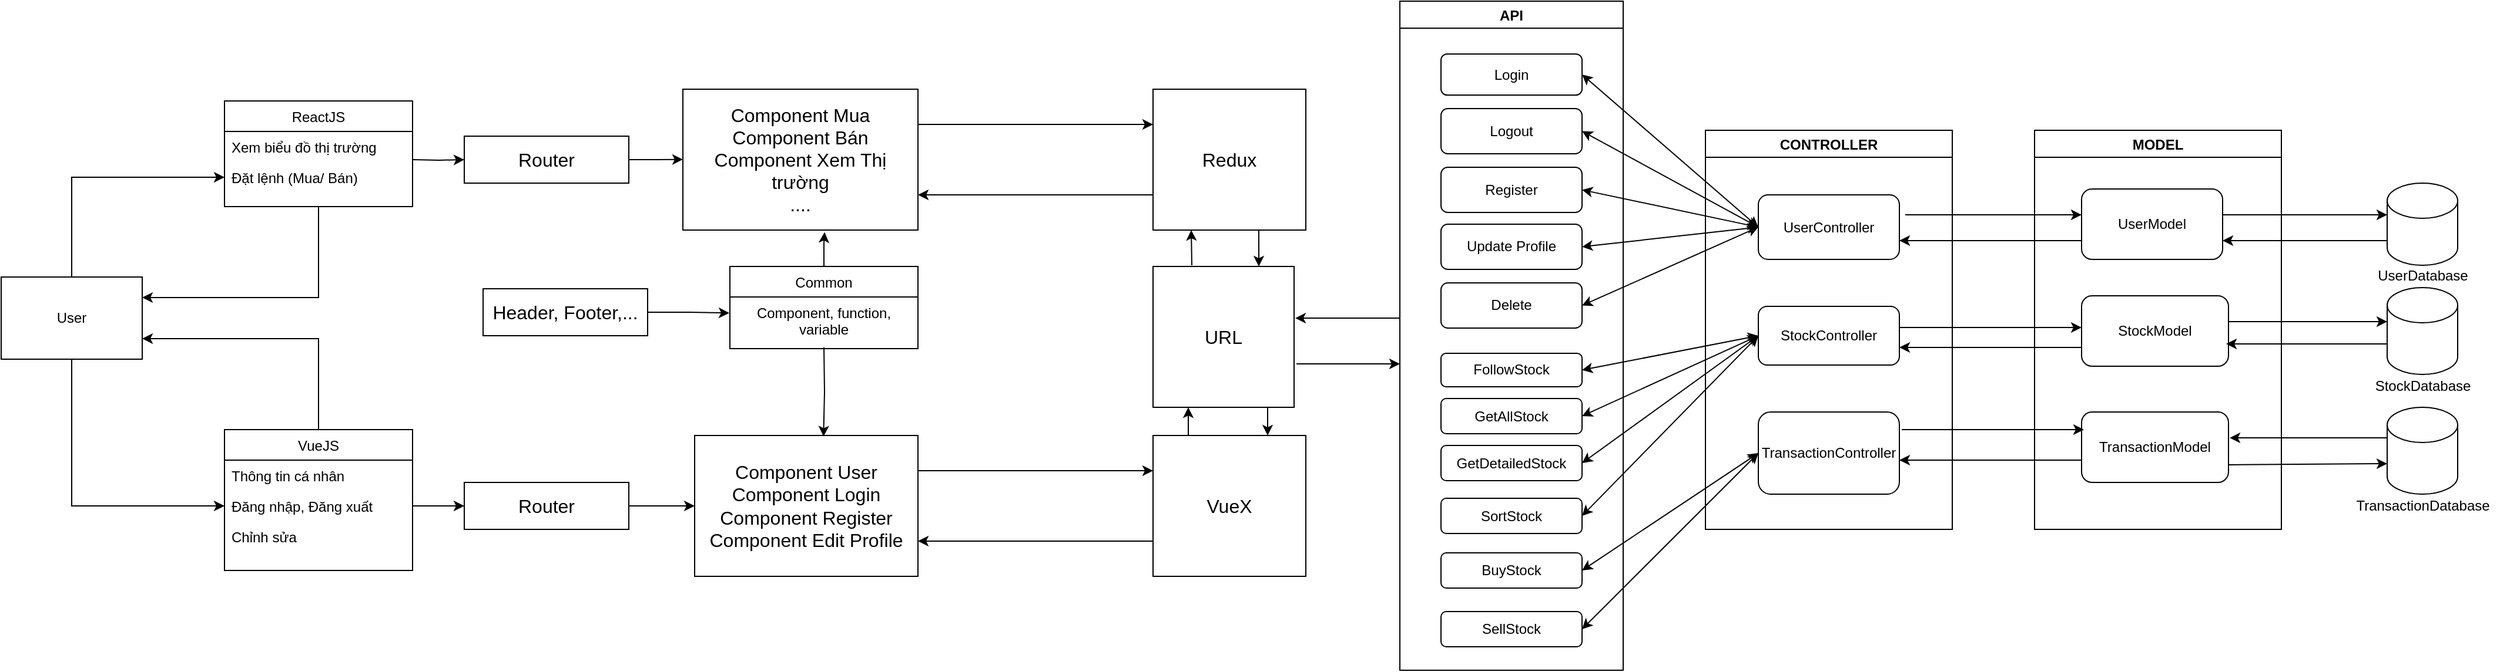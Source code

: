 <mxfile version="16.2.4" type="github">
  <diagram id="C5RBs43oDa-KdzZeNtuy" name="Page-1">
    <mxGraphModel dx="1153" dy="634" grid="1" gridSize="10" guides="1" tooltips="1" connect="1" arrows="1" fold="1" page="1" pageScale="1" pageWidth="827" pageHeight="1169" math="0" shadow="0">
      <root>
        <mxCell id="WIyWlLk6GJQsqaUBKTNV-0" />
        <mxCell id="WIyWlLk6GJQsqaUBKTNV-1" parent="WIyWlLk6GJQsqaUBKTNV-0" />
        <mxCell id="w9Ur9wNg9pxTpwQ9NegM-0" value="" style="shape=cylinder3;whiteSpace=wrap;html=1;boundedLbl=1;backgroundOutline=1;size=15;" vertex="1" parent="WIyWlLk6GJQsqaUBKTNV-1">
          <mxGeometry x="2560" y="585" width="60" height="70" as="geometry" />
        </mxCell>
        <mxCell id="w9Ur9wNg9pxTpwQ9NegM-1" value="MODEL" style="swimlane;" vertex="1" parent="WIyWlLk6GJQsqaUBKTNV-1">
          <mxGeometry x="2260" y="540" width="210" height="340" as="geometry" />
        </mxCell>
        <mxCell id="w9Ur9wNg9pxTpwQ9NegM-2" value="UserModel" style="rounded=1;whiteSpace=wrap;html=1;" vertex="1" parent="w9Ur9wNg9pxTpwQ9NegM-1">
          <mxGeometry x="40" y="50" width="120" height="60" as="geometry" />
        </mxCell>
        <mxCell id="w9Ur9wNg9pxTpwQ9NegM-3" value="StockModel" style="rounded=1;whiteSpace=wrap;html=1;" vertex="1" parent="w9Ur9wNg9pxTpwQ9NegM-1">
          <mxGeometry x="40" y="141" width="125" height="60" as="geometry" />
        </mxCell>
        <mxCell id="w9Ur9wNg9pxTpwQ9NegM-4" value="TransactionModel" style="rounded=1;whiteSpace=wrap;html=1;" vertex="1" parent="w9Ur9wNg9pxTpwQ9NegM-1">
          <mxGeometry x="40" y="240" width="125" height="60" as="geometry" />
        </mxCell>
        <mxCell id="w9Ur9wNg9pxTpwQ9NegM-5" value="CONTROLLER" style="swimlane;" vertex="1" parent="WIyWlLk6GJQsqaUBKTNV-1">
          <mxGeometry x="1980" y="540" width="210" height="340" as="geometry" />
        </mxCell>
        <mxCell id="w9Ur9wNg9pxTpwQ9NegM-6" value="UserController" style="rounded=1;whiteSpace=wrap;html=1;" vertex="1" parent="w9Ur9wNg9pxTpwQ9NegM-5">
          <mxGeometry x="45" y="55" width="120" height="55" as="geometry" />
        </mxCell>
        <mxCell id="w9Ur9wNg9pxTpwQ9NegM-7" value="StockController" style="rounded=1;whiteSpace=wrap;html=1;" vertex="1" parent="w9Ur9wNg9pxTpwQ9NegM-5">
          <mxGeometry x="45" y="150" width="120" height="50" as="geometry" />
        </mxCell>
        <mxCell id="w9Ur9wNg9pxTpwQ9NegM-8" value="" style="endArrow=classic;html=1;rounded=0;exitX=1;exitY=0.5;exitDx=0;exitDy=0;" edge="1" parent="w9Ur9wNg9pxTpwQ9NegM-5">
          <mxGeometry width="50" height="50" relative="1" as="geometry">
            <mxPoint x="165" y="168" as="sourcePoint" />
            <mxPoint x="320" y="168" as="targetPoint" />
          </mxGeometry>
        </mxCell>
        <mxCell id="w9Ur9wNg9pxTpwQ9NegM-9" value="TransactionController&lt;br&gt;" style="rounded=1;whiteSpace=wrap;html=1;" vertex="1" parent="w9Ur9wNg9pxTpwQ9NegM-5">
          <mxGeometry x="45" y="240" width="120" height="70" as="geometry" />
        </mxCell>
        <mxCell id="w9Ur9wNg9pxTpwQ9NegM-10" value="" style="endArrow=classic;html=1;rounded=0;entryX=0;entryY=0.5;entryDx=0;entryDy=0;entryPerimeter=0;exitX=1;exitY=0.5;exitDx=0;exitDy=0;" edge="1" parent="WIyWlLk6GJQsqaUBKTNV-1">
          <mxGeometry width="50" height="50" relative="1" as="geometry">
            <mxPoint x="2420" y="612" as="sourcePoint" />
            <mxPoint x="2560" y="612" as="targetPoint" />
          </mxGeometry>
        </mxCell>
        <mxCell id="w9Ur9wNg9pxTpwQ9NegM-11" value="" style="endArrow=classic;html=1;rounded=0;exitX=1;exitY=0.5;exitDx=0;exitDy=0;" edge="1" parent="WIyWlLk6GJQsqaUBKTNV-1">
          <mxGeometry width="50" height="50" relative="1" as="geometry">
            <mxPoint x="2425" y="703" as="sourcePoint" />
            <mxPoint x="2560" y="703" as="targetPoint" />
          </mxGeometry>
        </mxCell>
        <mxCell id="w9Ur9wNg9pxTpwQ9NegM-12" value="" style="endArrow=classic;html=1;rounded=0;entryX=0;entryY=0.5;entryDx=0;entryDy=0;" edge="1" parent="WIyWlLk6GJQsqaUBKTNV-1">
          <mxGeometry width="50" height="50" relative="1" as="geometry">
            <mxPoint x="2150" y="612" as="sourcePoint" />
            <mxPoint x="2300" y="612" as="targetPoint" />
            <Array as="points" />
          </mxGeometry>
        </mxCell>
        <mxCell id="w9Ur9wNg9pxTpwQ9NegM-13" value="API" style="swimlane;startSize=23;" vertex="1" parent="WIyWlLk6GJQsqaUBKTNV-1">
          <mxGeometry x="1720" y="430" width="190" height="570" as="geometry" />
        </mxCell>
        <mxCell id="w9Ur9wNg9pxTpwQ9NegM-14" value="Login&lt;br&gt;" style="rounded=1;whiteSpace=wrap;html=1;" vertex="1" parent="w9Ur9wNg9pxTpwQ9NegM-13">
          <mxGeometry x="35" y="45" width="120" height="35" as="geometry" />
        </mxCell>
        <mxCell id="w9Ur9wNg9pxTpwQ9NegM-15" value="Logout" style="rounded=1;whiteSpace=wrap;html=1;" vertex="1" parent="w9Ur9wNg9pxTpwQ9NegM-13">
          <mxGeometry x="35" y="91.5" width="120" height="38.5" as="geometry" />
        </mxCell>
        <mxCell id="w9Ur9wNg9pxTpwQ9NegM-16" value="Register&lt;br&gt;" style="rounded=1;whiteSpace=wrap;html=1;" vertex="1" parent="w9Ur9wNg9pxTpwQ9NegM-13">
          <mxGeometry x="35" y="141.5" width="120" height="38.5" as="geometry" />
        </mxCell>
        <mxCell id="w9Ur9wNg9pxTpwQ9NegM-17" value="FollowStock" style="rounded=1;whiteSpace=wrap;html=1;" vertex="1" parent="w9Ur9wNg9pxTpwQ9NegM-13">
          <mxGeometry x="35" y="300" width="120" height="28.5" as="geometry" />
        </mxCell>
        <mxCell id="w9Ur9wNg9pxTpwQ9NegM-18" value="GetAllStock" style="rounded=1;whiteSpace=wrap;html=1;" vertex="1" parent="w9Ur9wNg9pxTpwQ9NegM-13">
          <mxGeometry x="35" y="338.5" width="120" height="30" as="geometry" />
        </mxCell>
        <mxCell id="w9Ur9wNg9pxTpwQ9NegM-19" value="GetDetailedStock" style="rounded=1;whiteSpace=wrap;html=1;" vertex="1" parent="w9Ur9wNg9pxTpwQ9NegM-13">
          <mxGeometry x="35" y="378.5" width="120" height="30" as="geometry" />
        </mxCell>
        <mxCell id="w9Ur9wNg9pxTpwQ9NegM-20" value="BuyStock" style="rounded=1;whiteSpace=wrap;html=1;" vertex="1" parent="w9Ur9wNg9pxTpwQ9NegM-13">
          <mxGeometry x="35" y="470" width="120" height="30" as="geometry" />
        </mxCell>
        <mxCell id="w9Ur9wNg9pxTpwQ9NegM-21" value="SellStock&lt;br&gt;" style="rounded=1;whiteSpace=wrap;html=1;" vertex="1" parent="w9Ur9wNg9pxTpwQ9NegM-13">
          <mxGeometry x="35" y="520" width="120" height="30" as="geometry" />
        </mxCell>
        <mxCell id="w9Ur9wNg9pxTpwQ9NegM-83" value="SortStock" style="rounded=1;whiteSpace=wrap;html=1;" vertex="1" parent="w9Ur9wNg9pxTpwQ9NegM-13">
          <mxGeometry x="35" y="423.5" width="120" height="30" as="geometry" />
        </mxCell>
        <mxCell id="w9Ur9wNg9pxTpwQ9NegM-85" value="Update Profile" style="rounded=1;whiteSpace=wrap;html=1;" vertex="1" parent="w9Ur9wNg9pxTpwQ9NegM-13">
          <mxGeometry x="35" y="190" width="120" height="38.5" as="geometry" />
        </mxCell>
        <mxCell id="w9Ur9wNg9pxTpwQ9NegM-87" value="Delete" style="rounded=1;whiteSpace=wrap;html=1;" vertex="1" parent="w9Ur9wNg9pxTpwQ9NegM-13">
          <mxGeometry x="35" y="240" width="120" height="38.5" as="geometry" />
        </mxCell>
        <mxCell id="w9Ur9wNg9pxTpwQ9NegM-22" style="edgeStyle=orthogonalEdgeStyle;rounded=0;orthogonalLoop=1;jettySize=auto;html=1;entryX=1;entryY=0.25;entryDx=0;entryDy=0;fontSize=16;exitX=0.5;exitY=1;exitDx=0;exitDy=0;" edge="1" parent="WIyWlLk6GJQsqaUBKTNV-1" source="w9Ur9wNg9pxTpwQ9NegM-23" target="w9Ur9wNg9pxTpwQ9NegM-32">
          <mxGeometry relative="1" as="geometry" />
        </mxCell>
        <mxCell id="w9Ur9wNg9pxTpwQ9NegM-23" value="ReactJS" style="swimlane;fontStyle=0;align=center;verticalAlign=top;childLayout=stackLayout;horizontal=1;startSize=26;horizontalStack=0;resizeParent=1;resizeLast=0;collapsible=1;marginBottom=0;rounded=0;shadow=0;strokeWidth=1;" vertex="1" parent="WIyWlLk6GJQsqaUBKTNV-1">
          <mxGeometry x="720" y="515" width="160" height="90" as="geometry">
            <mxRectangle x="130" y="380" width="160" height="26" as="alternateBounds" />
          </mxGeometry>
        </mxCell>
        <mxCell id="w9Ur9wNg9pxTpwQ9NegM-24" value="Xem biểu đồ thị trường" style="text;align=left;verticalAlign=top;spacingLeft=4;spacingRight=4;overflow=hidden;rotatable=0;points=[[0,0.5],[1,0.5]];portConstraint=eastwest;" vertex="1" parent="w9Ur9wNg9pxTpwQ9NegM-23">
          <mxGeometry y="26" width="160" height="26" as="geometry" />
        </mxCell>
        <mxCell id="w9Ur9wNg9pxTpwQ9NegM-25" value="Đặt lệnh (Mua/ Bán)" style="text;align=left;verticalAlign=top;spacingLeft=4;spacingRight=4;overflow=hidden;rotatable=0;points=[[0,0.5],[1,0.5]];portConstraint=eastwest;rounded=0;shadow=0;html=0;" vertex="1" parent="w9Ur9wNg9pxTpwQ9NegM-23">
          <mxGeometry y="52" width="160" height="26" as="geometry" />
        </mxCell>
        <mxCell id="w9Ur9wNg9pxTpwQ9NegM-26" value="" style="edgeStyle=orthogonalEdgeStyle;rounded=0;orthogonalLoop=1;jettySize=auto;html=1;fontSize=16;entryX=0.577;entryY=0.007;entryDx=0;entryDy=0;entryPerimeter=0;" edge="1" parent="WIyWlLk6GJQsqaUBKTNV-1" target="w9Ur9wNg9pxTpwQ9NegM-54">
          <mxGeometry relative="1" as="geometry">
            <mxPoint x="1230" y="725" as="sourcePoint" />
          </mxGeometry>
        </mxCell>
        <mxCell id="w9Ur9wNg9pxTpwQ9NegM-27" style="edgeStyle=orthogonalEdgeStyle;rounded=0;orthogonalLoop=1;jettySize=auto;html=1;entryX=0.603;entryY=1.015;entryDx=0;entryDy=0;entryPerimeter=0;fontSize=16;" edge="1" parent="WIyWlLk6GJQsqaUBKTNV-1" source="w9Ur9wNg9pxTpwQ9NegM-28" target="w9Ur9wNg9pxTpwQ9NegM-46">
          <mxGeometry relative="1" as="geometry" />
        </mxCell>
        <mxCell id="w9Ur9wNg9pxTpwQ9NegM-28" value="Common&#xa;" style="swimlane;fontStyle=0;align=center;verticalAlign=top;childLayout=stackLayout;horizontal=1;startSize=26;horizontalStack=0;resizeParent=1;resizeLast=0;collapsible=1;marginBottom=0;rounded=0;shadow=0;strokeWidth=1;" vertex="1" parent="WIyWlLk6GJQsqaUBKTNV-1">
          <mxGeometry x="1150" y="656" width="160" height="70" as="geometry">
            <mxRectangle x="340" y="380" width="170" height="26" as="alternateBounds" />
          </mxGeometry>
        </mxCell>
        <mxCell id="w9Ur9wNg9pxTpwQ9NegM-29" value="Component, function,&#xa;variable&#xa;" style="text;align=center;verticalAlign=top;spacingLeft=4;spacingRight=4;overflow=hidden;rotatable=0;points=[[0,0.5],[1,0.5]];portConstraint=eastwest;" vertex="1" parent="w9Ur9wNg9pxTpwQ9NegM-28">
          <mxGeometry y="26" width="160" height="44" as="geometry" />
        </mxCell>
        <mxCell id="w9Ur9wNg9pxTpwQ9NegM-30" style="edgeStyle=orthogonalEdgeStyle;rounded=0;orthogonalLoop=1;jettySize=auto;html=1;entryX=0;entryY=0.5;entryDx=0;entryDy=0;fontSize=16;" edge="1" parent="WIyWlLk6GJQsqaUBKTNV-1" source="w9Ur9wNg9pxTpwQ9NegM-32" target="w9Ur9wNg9pxTpwQ9NegM-36">
          <mxGeometry relative="1" as="geometry" />
        </mxCell>
        <mxCell id="w9Ur9wNg9pxTpwQ9NegM-31" style="edgeStyle=orthogonalEdgeStyle;rounded=0;orthogonalLoop=1;jettySize=auto;html=1;entryX=0;entryY=0.5;entryDx=0;entryDy=0;fontSize=16;" edge="1" parent="WIyWlLk6GJQsqaUBKTNV-1" source="w9Ur9wNg9pxTpwQ9NegM-32" target="w9Ur9wNg9pxTpwQ9NegM-25">
          <mxGeometry relative="1" as="geometry" />
        </mxCell>
        <mxCell id="w9Ur9wNg9pxTpwQ9NegM-32" value="User" style="rounded=0;whiteSpace=wrap;html=1;" vertex="1" parent="WIyWlLk6GJQsqaUBKTNV-1">
          <mxGeometry x="530" y="665" width="120" height="70" as="geometry" />
        </mxCell>
        <mxCell id="w9Ur9wNg9pxTpwQ9NegM-33" style="edgeStyle=orthogonalEdgeStyle;rounded=0;orthogonalLoop=1;jettySize=auto;html=1;entryX=1;entryY=0.75;entryDx=0;entryDy=0;fontSize=16;exitX=0.5;exitY=0;exitDx=0;exitDy=0;" edge="1" parent="WIyWlLk6GJQsqaUBKTNV-1" source="w9Ur9wNg9pxTpwQ9NegM-34" target="w9Ur9wNg9pxTpwQ9NegM-32">
          <mxGeometry relative="1" as="geometry" />
        </mxCell>
        <mxCell id="w9Ur9wNg9pxTpwQ9NegM-34" value="VueJS" style="swimlane;fontStyle=0;align=center;verticalAlign=top;childLayout=stackLayout;horizontal=1;startSize=26;horizontalStack=0;resizeParent=1;resizeLast=0;collapsible=1;marginBottom=0;rounded=0;shadow=0;strokeWidth=1;" vertex="1" parent="WIyWlLk6GJQsqaUBKTNV-1">
          <mxGeometry x="720" y="795" width="160" height="120" as="geometry">
            <mxRectangle x="130" y="380" width="160" height="26" as="alternateBounds" />
          </mxGeometry>
        </mxCell>
        <mxCell id="w9Ur9wNg9pxTpwQ9NegM-35" value="Thông tin cá nhân" style="text;align=left;verticalAlign=top;spacingLeft=4;spacingRight=4;overflow=hidden;rotatable=0;points=[[0,0.5],[1,0.5]];portConstraint=eastwest;" vertex="1" parent="w9Ur9wNg9pxTpwQ9NegM-34">
          <mxGeometry y="26" width="160" height="26" as="geometry" />
        </mxCell>
        <mxCell id="w9Ur9wNg9pxTpwQ9NegM-36" value="Đăng nhập, Đăng xuất&#xa;" style="text;align=left;verticalAlign=top;spacingLeft=4;spacingRight=4;overflow=hidden;rotatable=0;points=[[0,0.5],[1,0.5]];portConstraint=eastwest;rounded=0;shadow=0;html=0;" vertex="1" parent="w9Ur9wNg9pxTpwQ9NegM-34">
          <mxGeometry y="52" width="160" height="26" as="geometry" />
        </mxCell>
        <mxCell id="w9Ur9wNg9pxTpwQ9NegM-37" value="Chỉnh sửa" style="text;align=left;verticalAlign=top;spacingLeft=4;spacingRight=4;overflow=hidden;rotatable=0;points=[[0,0.5],[1,0.5]];portConstraint=eastwest;rounded=0;shadow=0;html=0;" vertex="1" parent="w9Ur9wNg9pxTpwQ9NegM-34">
          <mxGeometry y="78" width="160" height="26" as="geometry" />
        </mxCell>
        <mxCell id="w9Ur9wNg9pxTpwQ9NegM-38" style="edgeStyle=orthogonalEdgeStyle;rounded=0;orthogonalLoop=1;jettySize=auto;html=1;entryX=-0.003;entryY=0.31;entryDx=0;entryDy=0;fontSize=16;entryPerimeter=0;" edge="1" parent="WIyWlLk6GJQsqaUBKTNV-1" source="w9Ur9wNg9pxTpwQ9NegM-39" target="w9Ur9wNg9pxTpwQ9NegM-29">
          <mxGeometry relative="1" as="geometry" />
        </mxCell>
        <mxCell id="w9Ur9wNg9pxTpwQ9NegM-39" value="Header, Footer,...&lt;br&gt;" style="rounded=0;whiteSpace=wrap;html=1;fontSize=16;" vertex="1" parent="WIyWlLk6GJQsqaUBKTNV-1">
          <mxGeometry x="940" y="675" width="140" height="40" as="geometry" />
        </mxCell>
        <mxCell id="w9Ur9wNg9pxTpwQ9NegM-40" style="edgeStyle=orthogonalEdgeStyle;rounded=0;orthogonalLoop=1;jettySize=auto;html=1;exitX=1;exitY=0.5;exitDx=0;exitDy=0;fontSize=16;" edge="1" parent="WIyWlLk6GJQsqaUBKTNV-1" source="w9Ur9wNg9pxTpwQ9NegM-41">
          <mxGeometry relative="1" as="geometry">
            <mxPoint x="1110" y="564.833" as="targetPoint" />
          </mxGeometry>
        </mxCell>
        <mxCell id="w9Ur9wNg9pxTpwQ9NegM-41" value="Router" style="rounded=0;whiteSpace=wrap;html=1;fontSize=16;" vertex="1" parent="WIyWlLk6GJQsqaUBKTNV-1">
          <mxGeometry x="924" y="545" width="140" height="40" as="geometry" />
        </mxCell>
        <mxCell id="w9Ur9wNg9pxTpwQ9NegM-42" style="edgeStyle=orthogonalEdgeStyle;rounded=0;orthogonalLoop=1;jettySize=auto;html=1;entryX=0;entryY=0.5;entryDx=0;entryDy=0;fontSize=16;" edge="1" parent="WIyWlLk6GJQsqaUBKTNV-1" target="w9Ur9wNg9pxTpwQ9NegM-41">
          <mxGeometry relative="1" as="geometry">
            <mxPoint x="880" y="565" as="sourcePoint" />
          </mxGeometry>
        </mxCell>
        <mxCell id="w9Ur9wNg9pxTpwQ9NegM-43" style="edgeStyle=orthogonalEdgeStyle;rounded=0;orthogonalLoop=1;jettySize=auto;html=1;entryX=0;entryY=0.5;entryDx=0;entryDy=0;fontSize=16;" edge="1" parent="WIyWlLk6GJQsqaUBKTNV-1" source="w9Ur9wNg9pxTpwQ9NegM-44" target="w9Ur9wNg9pxTpwQ9NegM-54">
          <mxGeometry relative="1" as="geometry" />
        </mxCell>
        <mxCell id="w9Ur9wNg9pxTpwQ9NegM-44" value="Router" style="rounded=0;whiteSpace=wrap;html=1;fontSize=16;" vertex="1" parent="WIyWlLk6GJQsqaUBKTNV-1">
          <mxGeometry x="924" y="840" width="140" height="40" as="geometry" />
        </mxCell>
        <mxCell id="w9Ur9wNg9pxTpwQ9NegM-45" value="" style="edgeStyle=orthogonalEdgeStyle;rounded=0;orthogonalLoop=1;jettySize=auto;html=1;fontSize=16;exitX=1;exitY=0.25;exitDx=0;exitDy=0;entryX=0;entryY=0.25;entryDx=0;entryDy=0;" edge="1" parent="WIyWlLk6GJQsqaUBKTNV-1" source="w9Ur9wNg9pxTpwQ9NegM-46" target="w9Ur9wNg9pxTpwQ9NegM-49">
          <mxGeometry relative="1" as="geometry" />
        </mxCell>
        <mxCell id="w9Ur9wNg9pxTpwQ9NegM-46" value="Component Mua&lt;br&gt;Component Bán&lt;br&gt;Component Xem Thị trường&lt;br&gt;....&lt;br&gt;" style="rounded=0;whiteSpace=wrap;html=1;fontSize=16;" vertex="1" parent="WIyWlLk6GJQsqaUBKTNV-1">
          <mxGeometry x="1110" y="505" width="200" height="120" as="geometry" />
        </mxCell>
        <mxCell id="w9Ur9wNg9pxTpwQ9NegM-47" style="edgeStyle=orthogonalEdgeStyle;rounded=0;orthogonalLoop=1;jettySize=auto;html=1;entryX=1;entryY=0.75;entryDx=0;entryDy=0;fontSize=16;exitX=0;exitY=0.75;exitDx=0;exitDy=0;" edge="1" parent="WIyWlLk6GJQsqaUBKTNV-1" source="w9Ur9wNg9pxTpwQ9NegM-49" target="w9Ur9wNg9pxTpwQ9NegM-46">
          <mxGeometry relative="1" as="geometry" />
        </mxCell>
        <mxCell id="w9Ur9wNg9pxTpwQ9NegM-48" style="edgeStyle=orthogonalEdgeStyle;rounded=0;orthogonalLoop=1;jettySize=auto;html=1;entryX=0.75;entryY=0;entryDx=0;entryDy=0;fontSize=16;exitX=0.75;exitY=1;exitDx=0;exitDy=0;" edge="1" parent="WIyWlLk6GJQsqaUBKTNV-1" source="w9Ur9wNg9pxTpwQ9NegM-49" target="w9Ur9wNg9pxTpwQ9NegM-52">
          <mxGeometry relative="1" as="geometry" />
        </mxCell>
        <mxCell id="w9Ur9wNg9pxTpwQ9NegM-49" value="Redux" style="rounded=0;whiteSpace=wrap;html=1;fontSize=16;" vertex="1" parent="WIyWlLk6GJQsqaUBKTNV-1">
          <mxGeometry x="1510" y="505" width="130" height="120" as="geometry" />
        </mxCell>
        <mxCell id="w9Ur9wNg9pxTpwQ9NegM-50" style="edgeStyle=orthogonalEdgeStyle;rounded=0;orthogonalLoop=1;jettySize=auto;html=1;entryX=0.75;entryY=0;entryDx=0;entryDy=0;fontSize=16;exitX=0.75;exitY=1;exitDx=0;exitDy=0;" edge="1" parent="WIyWlLk6GJQsqaUBKTNV-1" source="w9Ur9wNg9pxTpwQ9NegM-52" target="w9Ur9wNg9pxTpwQ9NegM-57">
          <mxGeometry relative="1" as="geometry" />
        </mxCell>
        <mxCell id="w9Ur9wNg9pxTpwQ9NegM-51" style="edgeStyle=orthogonalEdgeStyle;rounded=0;orthogonalLoop=1;jettySize=auto;html=1;entryX=0.25;entryY=1;entryDx=0;entryDy=0;fontSize=16;" edge="1" parent="WIyWlLk6GJQsqaUBKTNV-1" target="w9Ur9wNg9pxTpwQ9NegM-49">
          <mxGeometry relative="1" as="geometry">
            <mxPoint x="1543" y="655" as="sourcePoint" />
          </mxGeometry>
        </mxCell>
        <mxCell id="w9Ur9wNg9pxTpwQ9NegM-52" value="URL" style="whiteSpace=wrap;html=1;aspect=fixed;fontSize=16;" vertex="1" parent="WIyWlLk6GJQsqaUBKTNV-1">
          <mxGeometry x="1510" y="656" width="120" height="120" as="geometry" />
        </mxCell>
        <mxCell id="w9Ur9wNg9pxTpwQ9NegM-53" value="" style="edgeStyle=orthogonalEdgeStyle;rounded=0;orthogonalLoop=1;jettySize=auto;html=1;fontSize=16;exitX=1;exitY=0.25;exitDx=0;exitDy=0;entryX=0;entryY=0.25;entryDx=0;entryDy=0;" edge="1" parent="WIyWlLk6GJQsqaUBKTNV-1" source="w9Ur9wNg9pxTpwQ9NegM-54" target="w9Ur9wNg9pxTpwQ9NegM-57">
          <mxGeometry relative="1" as="geometry" />
        </mxCell>
        <mxCell id="w9Ur9wNg9pxTpwQ9NegM-54" value="Component User&lt;br&gt;Component Login&lt;br&gt;Component Register&lt;br&gt;Component Edit Profile" style="rounded=0;whiteSpace=wrap;html=1;fontSize=16;" vertex="1" parent="WIyWlLk6GJQsqaUBKTNV-1">
          <mxGeometry x="1120" y="800" width="190" height="120" as="geometry" />
        </mxCell>
        <mxCell id="w9Ur9wNg9pxTpwQ9NegM-55" style="edgeStyle=orthogonalEdgeStyle;rounded=0;orthogonalLoop=1;jettySize=auto;html=1;entryX=1;entryY=0.75;entryDx=0;entryDy=0;fontSize=16;exitX=0;exitY=0.75;exitDx=0;exitDy=0;" edge="1" parent="WIyWlLk6GJQsqaUBKTNV-1" source="w9Ur9wNg9pxTpwQ9NegM-57" target="w9Ur9wNg9pxTpwQ9NegM-54">
          <mxGeometry relative="1" as="geometry" />
        </mxCell>
        <mxCell id="w9Ur9wNg9pxTpwQ9NegM-56" style="edgeStyle=orthogonalEdgeStyle;rounded=0;orthogonalLoop=1;jettySize=auto;html=1;entryX=0.25;entryY=1;entryDx=0;entryDy=0;fontSize=16;exitX=0.25;exitY=0;exitDx=0;exitDy=0;" edge="1" parent="WIyWlLk6GJQsqaUBKTNV-1" source="w9Ur9wNg9pxTpwQ9NegM-57" target="w9Ur9wNg9pxTpwQ9NegM-52">
          <mxGeometry relative="1" as="geometry" />
        </mxCell>
        <mxCell id="w9Ur9wNg9pxTpwQ9NegM-57" value="VueX" style="rounded=0;whiteSpace=wrap;html=1;fontSize=16;" vertex="1" parent="WIyWlLk6GJQsqaUBKTNV-1">
          <mxGeometry x="1510" y="800" width="130" height="120" as="geometry" />
        </mxCell>
        <mxCell id="w9Ur9wNg9pxTpwQ9NegM-58" style="edgeStyle=orthogonalEdgeStyle;rounded=0;orthogonalLoop=1;jettySize=auto;html=1;entryX=0;entryY=0.5;entryDx=0;entryDy=0;fontSize=16;" edge="1" parent="WIyWlLk6GJQsqaUBKTNV-1" source="w9Ur9wNg9pxTpwQ9NegM-36" target="w9Ur9wNg9pxTpwQ9NegM-44">
          <mxGeometry relative="1" as="geometry" />
        </mxCell>
        <mxCell id="w9Ur9wNg9pxTpwQ9NegM-59" value="" style="shape=cylinder3;whiteSpace=wrap;html=1;boundedLbl=1;backgroundOutline=1;size=15;" vertex="1" parent="WIyWlLk6GJQsqaUBKTNV-1">
          <mxGeometry x="2560" y="674" width="60" height="74" as="geometry" />
        </mxCell>
        <mxCell id="w9Ur9wNg9pxTpwQ9NegM-60" value="" style="shape=cylinder3;whiteSpace=wrap;html=1;boundedLbl=1;backgroundOutline=1;size=15;" vertex="1" parent="WIyWlLk6GJQsqaUBKTNV-1">
          <mxGeometry x="2560" y="776" width="60" height="74" as="geometry" />
        </mxCell>
        <mxCell id="w9Ur9wNg9pxTpwQ9NegM-61" value="" style="endArrow=classic;html=1;rounded=0;exitX=0;exitY=1;exitDx=0;exitDy=-15;exitPerimeter=0;" edge="1" parent="WIyWlLk6GJQsqaUBKTNV-1">
          <mxGeometry width="50" height="50" relative="1" as="geometry">
            <mxPoint x="2560" y="634" as="sourcePoint" />
            <mxPoint x="2420" y="634" as="targetPoint" />
          </mxGeometry>
        </mxCell>
        <mxCell id="w9Ur9wNg9pxTpwQ9NegM-62" value="" style="endArrow=classic;html=1;rounded=0;exitX=0;exitY=0;exitDx=0;exitDy=48;exitPerimeter=0;" edge="1" parent="WIyWlLk6GJQsqaUBKTNV-1" source="w9Ur9wNg9pxTpwQ9NegM-59">
          <mxGeometry width="50" height="50" relative="1" as="geometry">
            <mxPoint x="2553" y="722" as="sourcePoint" />
            <mxPoint x="2423" y="722" as="targetPoint" />
          </mxGeometry>
        </mxCell>
        <mxCell id="w9Ur9wNg9pxTpwQ9NegM-63" value="" style="endArrow=classic;html=1;rounded=0;exitX=0;exitY=0;exitDx=0;exitDy=26;exitPerimeter=0;entryX=1.008;entryY=0.367;entryDx=0;entryDy=0;entryPerimeter=0;" edge="1" parent="WIyWlLk6GJQsqaUBKTNV-1" source="w9Ur9wNg9pxTpwQ9NegM-60" target="w9Ur9wNg9pxTpwQ9NegM-4">
          <mxGeometry width="50" height="50" relative="1" as="geometry">
            <mxPoint x="1920" y="750" as="sourcePoint" />
            <mxPoint x="1970" y="700" as="targetPoint" />
          </mxGeometry>
        </mxCell>
        <mxCell id="w9Ur9wNg9pxTpwQ9NegM-64" value="" style="endArrow=classic;html=1;rounded=0;exitX=1;exitY=0.75;exitDx=0;exitDy=0;entryX=0;entryY=0;entryDx=0;entryDy=48;entryPerimeter=0;" edge="1" parent="WIyWlLk6GJQsqaUBKTNV-1" source="w9Ur9wNg9pxTpwQ9NegM-4" target="w9Ur9wNg9pxTpwQ9NegM-60">
          <mxGeometry width="50" height="50" relative="1" as="geometry">
            <mxPoint x="2614.04" y="840" as="sourcePoint" />
            <mxPoint x="2480" y="840.02" as="targetPoint" />
          </mxGeometry>
        </mxCell>
        <mxCell id="w9Ur9wNg9pxTpwQ9NegM-65" style="edgeStyle=orthogonalEdgeStyle;rounded=0;orthogonalLoop=1;jettySize=auto;html=1;entryX=1;entryY=0.75;entryDx=0;entryDy=0;fontSize=16;" edge="1" parent="WIyWlLk6GJQsqaUBKTNV-1">
          <mxGeometry relative="1" as="geometry">
            <mxPoint x="2300" y="634" as="sourcePoint" />
            <mxPoint x="2145" y="634" as="targetPoint" />
          </mxGeometry>
        </mxCell>
        <mxCell id="w9Ur9wNg9pxTpwQ9NegM-66" style="edgeStyle=orthogonalEdgeStyle;rounded=0;orthogonalLoop=1;jettySize=auto;html=1;entryX=1;entryY=0.75;entryDx=0;entryDy=0;fontSize=16;" edge="1" parent="WIyWlLk6GJQsqaUBKTNV-1">
          <mxGeometry relative="1" as="geometry">
            <mxPoint x="2300" y="725" as="sourcePoint" />
            <mxPoint x="2145" y="725" as="targetPoint" />
          </mxGeometry>
        </mxCell>
        <mxCell id="w9Ur9wNg9pxTpwQ9NegM-67" value="" style="endArrow=classic;html=1;rounded=0;exitX=1;exitY=0.5;exitDx=0;exitDy=0;" edge="1" parent="WIyWlLk6GJQsqaUBKTNV-1">
          <mxGeometry width="50" height="50" relative="1" as="geometry">
            <mxPoint x="2147" y="795" as="sourcePoint" />
            <mxPoint x="2302" y="795" as="targetPoint" />
          </mxGeometry>
        </mxCell>
        <mxCell id="w9Ur9wNg9pxTpwQ9NegM-68" style="edgeStyle=orthogonalEdgeStyle;rounded=0;orthogonalLoop=1;jettySize=auto;html=1;entryX=1;entryY=0.75;entryDx=0;entryDy=0;fontSize=16;" edge="1" parent="WIyWlLk6GJQsqaUBKTNV-1">
          <mxGeometry relative="1" as="geometry">
            <mxPoint x="2300" y="821" as="sourcePoint" />
            <mxPoint x="2145" y="821" as="targetPoint" />
          </mxGeometry>
        </mxCell>
        <mxCell id="w9Ur9wNg9pxTpwQ9NegM-69" value="" style="endArrow=classic;startArrow=classic;html=1;rounded=0;exitX=1;exitY=0.5;exitDx=0;exitDy=0;entryX=0;entryY=0.5;entryDx=0;entryDy=0;" edge="1" parent="WIyWlLk6GJQsqaUBKTNV-1" source="w9Ur9wNg9pxTpwQ9NegM-14" target="w9Ur9wNg9pxTpwQ9NegM-6">
          <mxGeometry width="50" height="50" relative="1" as="geometry">
            <mxPoint x="1850" y="750" as="sourcePoint" />
            <mxPoint x="2020" y="620" as="targetPoint" />
          </mxGeometry>
        </mxCell>
        <mxCell id="w9Ur9wNg9pxTpwQ9NegM-70" value="" style="endArrow=classic;startArrow=classic;html=1;rounded=0;exitX=1;exitY=0.5;exitDx=0;exitDy=0;entryX=0;entryY=0.5;entryDx=0;entryDy=0;" edge="1" parent="WIyWlLk6GJQsqaUBKTNV-1" source="w9Ur9wNg9pxTpwQ9NegM-15" target="w9Ur9wNg9pxTpwQ9NegM-6">
          <mxGeometry width="50" height="50" relative="1" as="geometry">
            <mxPoint x="1885" y="532.5" as="sourcePoint" />
            <mxPoint x="2020" y="620" as="targetPoint" />
          </mxGeometry>
        </mxCell>
        <mxCell id="w9Ur9wNg9pxTpwQ9NegM-71" value="" style="endArrow=classic;startArrow=classic;html=1;rounded=0;exitX=1;exitY=0.5;exitDx=0;exitDy=0;entryX=0;entryY=0.5;entryDx=0;entryDy=0;" edge="1" parent="WIyWlLk6GJQsqaUBKTNV-1" source="w9Ur9wNg9pxTpwQ9NegM-16" target="w9Ur9wNg9pxTpwQ9NegM-6">
          <mxGeometry width="50" height="50" relative="1" as="geometry">
            <mxPoint x="1895" y="542.5" as="sourcePoint" />
            <mxPoint x="2045" y="642.5" as="targetPoint" />
          </mxGeometry>
        </mxCell>
        <mxCell id="w9Ur9wNg9pxTpwQ9NegM-72" value="" style="endArrow=classic;startArrow=classic;html=1;rounded=0;exitX=1;exitY=0.5;exitDx=0;exitDy=0;entryX=0;entryY=0.5;entryDx=0;entryDy=0;" edge="1" parent="WIyWlLk6GJQsqaUBKTNV-1" source="w9Ur9wNg9pxTpwQ9NegM-17" target="w9Ur9wNg9pxTpwQ9NegM-7">
          <mxGeometry width="50" height="50" relative="1" as="geometry">
            <mxPoint x="1905" y="552.5" as="sourcePoint" />
            <mxPoint x="2055" y="652.5" as="targetPoint" />
          </mxGeometry>
        </mxCell>
        <mxCell id="w9Ur9wNg9pxTpwQ9NegM-73" value="" style="endArrow=classic;startArrow=classic;html=1;rounded=0;exitX=1;exitY=0.5;exitDx=0;exitDy=0;entryX=0;entryY=0.5;entryDx=0;entryDy=0;" edge="1" parent="WIyWlLk6GJQsqaUBKTNV-1" source="w9Ur9wNg9pxTpwQ9NegM-18" target="w9Ur9wNg9pxTpwQ9NegM-7">
          <mxGeometry width="50" height="50" relative="1" as="geometry">
            <mxPoint x="1915" y="562.5" as="sourcePoint" />
            <mxPoint x="2065" y="662.5" as="targetPoint" />
          </mxGeometry>
        </mxCell>
        <mxCell id="w9Ur9wNg9pxTpwQ9NegM-74" value="" style="endArrow=classic;startArrow=classic;html=1;rounded=0;exitX=1;exitY=0.5;exitDx=0;exitDy=0;entryX=0;entryY=0.5;entryDx=0;entryDy=0;" edge="1" parent="WIyWlLk6GJQsqaUBKTNV-1" source="w9Ur9wNg9pxTpwQ9NegM-19" target="w9Ur9wNg9pxTpwQ9NegM-7">
          <mxGeometry width="50" height="50" relative="1" as="geometry">
            <mxPoint x="1925" y="572.5" as="sourcePoint" />
            <mxPoint x="2075" y="672.5" as="targetPoint" />
          </mxGeometry>
        </mxCell>
        <mxCell id="w9Ur9wNg9pxTpwQ9NegM-75" value="" style="endArrow=classic;startArrow=classic;html=1;rounded=0;exitX=1;exitY=0.5;exitDx=0;exitDy=0;entryX=0;entryY=0.5;entryDx=0;entryDy=0;" edge="1" parent="WIyWlLk6GJQsqaUBKTNV-1" source="w9Ur9wNg9pxTpwQ9NegM-20" target="w9Ur9wNg9pxTpwQ9NegM-9">
          <mxGeometry width="50" height="50" relative="1" as="geometry">
            <mxPoint x="1935" y="582.5" as="sourcePoint" />
            <mxPoint x="2085" y="682.5" as="targetPoint" />
          </mxGeometry>
        </mxCell>
        <mxCell id="w9Ur9wNg9pxTpwQ9NegM-76" value="" style="endArrow=classic;startArrow=classic;html=1;rounded=0;exitX=1;exitY=0.5;exitDx=0;exitDy=0;entryX=0;entryY=0.5;entryDx=0;entryDy=0;" edge="1" parent="WIyWlLk6GJQsqaUBKTNV-1" source="w9Ur9wNg9pxTpwQ9NegM-21" target="w9Ur9wNg9pxTpwQ9NegM-9">
          <mxGeometry width="50" height="50" relative="1" as="geometry">
            <mxPoint x="1945" y="592.5" as="sourcePoint" />
            <mxPoint x="2095" y="692.5" as="targetPoint" />
          </mxGeometry>
        </mxCell>
        <mxCell id="w9Ur9wNg9pxTpwQ9NegM-77" value="" style="endArrow=classic;html=1;rounded=0;entryX=1.008;entryY=0.367;entryDx=0;entryDy=0;entryPerimeter=0;" edge="1" parent="WIyWlLk6GJQsqaUBKTNV-1" target="w9Ur9wNg9pxTpwQ9NegM-52">
          <mxGeometry width="50" height="50" relative="1" as="geometry">
            <mxPoint x="1720" y="700" as="sourcePoint" />
            <mxPoint x="1900" y="700" as="targetPoint" />
          </mxGeometry>
        </mxCell>
        <mxCell id="w9Ur9wNg9pxTpwQ9NegM-78" value="" style="endArrow=classic;html=1;rounded=0;exitX=1.017;exitY=0.692;exitDx=0;exitDy=0;exitPerimeter=0;" edge="1" parent="WIyWlLk6GJQsqaUBKTNV-1" source="w9Ur9wNg9pxTpwQ9NegM-52">
          <mxGeometry width="50" height="50" relative="1" as="geometry">
            <mxPoint x="1850" y="750" as="sourcePoint" />
            <mxPoint x="1720" y="739" as="targetPoint" />
          </mxGeometry>
        </mxCell>
        <mxCell id="w9Ur9wNg9pxTpwQ9NegM-79" value="UserDatabase&lt;br&gt;" style="text;html=1;align=center;verticalAlign=middle;resizable=0;points=[];autosize=1;strokeColor=none;fillColor=none;" vertex="1" parent="WIyWlLk6GJQsqaUBKTNV-1">
          <mxGeometry x="2545" y="654" width="90" height="20" as="geometry" />
        </mxCell>
        <mxCell id="w9Ur9wNg9pxTpwQ9NegM-80" value="StockDatabase&lt;br&gt;" style="text;html=1;align=center;verticalAlign=middle;resizable=0;points=[];autosize=1;strokeColor=none;fillColor=none;" vertex="1" parent="WIyWlLk6GJQsqaUBKTNV-1">
          <mxGeometry x="2540" y="748" width="100" height="20" as="geometry" />
        </mxCell>
        <mxCell id="w9Ur9wNg9pxTpwQ9NegM-81" value="TransactionDatabase&lt;br&gt;" style="text;html=1;align=center;verticalAlign=middle;resizable=0;points=[];autosize=1;strokeColor=none;fillColor=none;" vertex="1" parent="WIyWlLk6GJQsqaUBKTNV-1">
          <mxGeometry x="2525" y="850" width="130" height="20" as="geometry" />
        </mxCell>
        <mxCell id="w9Ur9wNg9pxTpwQ9NegM-84" value="" style="endArrow=classic;startArrow=classic;html=1;rounded=0;exitX=1;exitY=0.5;exitDx=0;exitDy=0;entryX=0;entryY=0.5;entryDx=0;entryDy=0;" edge="1" parent="WIyWlLk6GJQsqaUBKTNV-1" source="w9Ur9wNg9pxTpwQ9NegM-83" target="w9Ur9wNg9pxTpwQ9NegM-7">
          <mxGeometry width="50" height="50" relative="1" as="geometry">
            <mxPoint x="1925" y="617.5" as="sourcePoint" />
            <mxPoint x="2025" y="760" as="targetPoint" />
          </mxGeometry>
        </mxCell>
        <mxCell id="w9Ur9wNg9pxTpwQ9NegM-86" value="" style="endArrow=classic;startArrow=classic;html=1;rounded=0;exitX=1;exitY=0.5;exitDx=0;exitDy=0;entryX=0;entryY=0.5;entryDx=0;entryDy=0;" edge="1" parent="WIyWlLk6GJQsqaUBKTNV-1" source="w9Ur9wNg9pxTpwQ9NegM-85" target="w9Ur9wNg9pxTpwQ9NegM-6">
          <mxGeometry width="50" height="50" relative="1" as="geometry">
            <mxPoint x="1895" y="591" as="sourcePoint" />
            <mxPoint x="2025" y="671.0" as="targetPoint" />
          </mxGeometry>
        </mxCell>
        <mxCell id="w9Ur9wNg9pxTpwQ9NegM-88" value="" style="endArrow=classic;startArrow=classic;html=1;rounded=0;exitX=1;exitY=0.5;exitDx=0;exitDy=0;entryX=0;entryY=0.5;entryDx=0;entryDy=0;" edge="1" parent="WIyWlLk6GJQsqaUBKTNV-1" source="w9Ur9wNg9pxTpwQ9NegM-87" target="w9Ur9wNg9pxTpwQ9NegM-6">
          <mxGeometry width="50" height="50" relative="1" as="geometry">
            <mxPoint x="1895" y="641" as="sourcePoint" />
            <mxPoint x="2025" y="672.5" as="targetPoint" />
          </mxGeometry>
        </mxCell>
      </root>
    </mxGraphModel>
  </diagram>
</mxfile>
